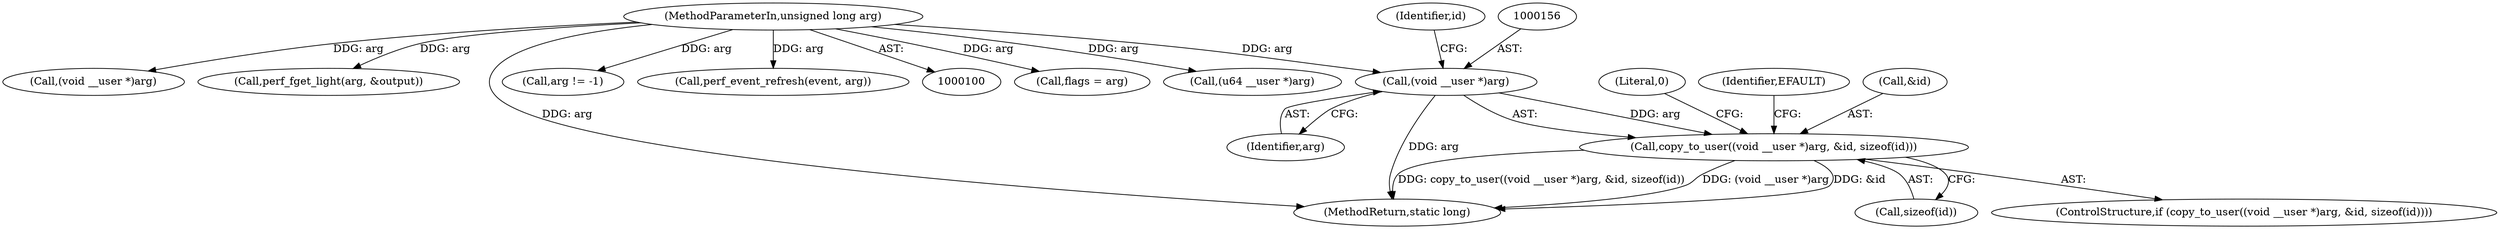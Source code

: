 digraph "0_linux_f63a8daa5812afef4f06c962351687e1ff9ccb2b_9@API" {
"1000154" [label="(Call,copy_to_user((void __user *)arg, &id, sizeof(id)))"];
"1000155" [label="(Call,(void __user *)arg)"];
"1000103" [label="(MethodParameterIn,unsigned long arg)"];
"1000153" [label="(ControlStructure,if (copy_to_user((void __user *)arg, &id, sizeof(id))))"];
"1000113" [label="(Call,flags = arg)"];
"1000143" [label="(Call,(u64 __user *)arg)"];
"1000155" [label="(Call,(void __user *)arg)"];
"1000166" [label="(Literal,0)"];
"1000154" [label="(Call,copy_to_user((void __user *)arg, &id, sizeof(id)))"];
"1000215" [label="(Call,(void __user *)arg)"];
"1000164" [label="(Identifier,EFAULT)"];
"1000103" [label="(MethodParameterIn,unsigned long arg)"];
"1000159" [label="(Identifier,id)"];
"1000160" [label="(Call,sizeof(id))"];
"1000180" [label="(Call,perf_fget_light(arg, &output))"];
"1000235" [label="(MethodReturn,static long)"];
"1000171" [label="(Call,arg != -1)"];
"1000158" [label="(Call,&id)"];
"1000157" [label="(Identifier,arg)"];
"1000136" [label="(Call,perf_event_refresh(event, arg))"];
"1000154" -> "1000153"  [label="AST: "];
"1000154" -> "1000160"  [label="CFG: "];
"1000155" -> "1000154"  [label="AST: "];
"1000158" -> "1000154"  [label="AST: "];
"1000160" -> "1000154"  [label="AST: "];
"1000164" -> "1000154"  [label="CFG: "];
"1000166" -> "1000154"  [label="CFG: "];
"1000154" -> "1000235"  [label="DDG: copy_to_user((void __user *)arg, &id, sizeof(id))"];
"1000154" -> "1000235"  [label="DDG: (void __user *)arg"];
"1000154" -> "1000235"  [label="DDG: &id"];
"1000155" -> "1000154"  [label="DDG: arg"];
"1000155" -> "1000157"  [label="CFG: "];
"1000156" -> "1000155"  [label="AST: "];
"1000157" -> "1000155"  [label="AST: "];
"1000159" -> "1000155"  [label="CFG: "];
"1000155" -> "1000235"  [label="DDG: arg"];
"1000103" -> "1000155"  [label="DDG: arg"];
"1000103" -> "1000100"  [label="AST: "];
"1000103" -> "1000235"  [label="DDG: arg"];
"1000103" -> "1000113"  [label="DDG: arg"];
"1000103" -> "1000136"  [label="DDG: arg"];
"1000103" -> "1000143"  [label="DDG: arg"];
"1000103" -> "1000171"  [label="DDG: arg"];
"1000103" -> "1000180"  [label="DDG: arg"];
"1000103" -> "1000215"  [label="DDG: arg"];
}
